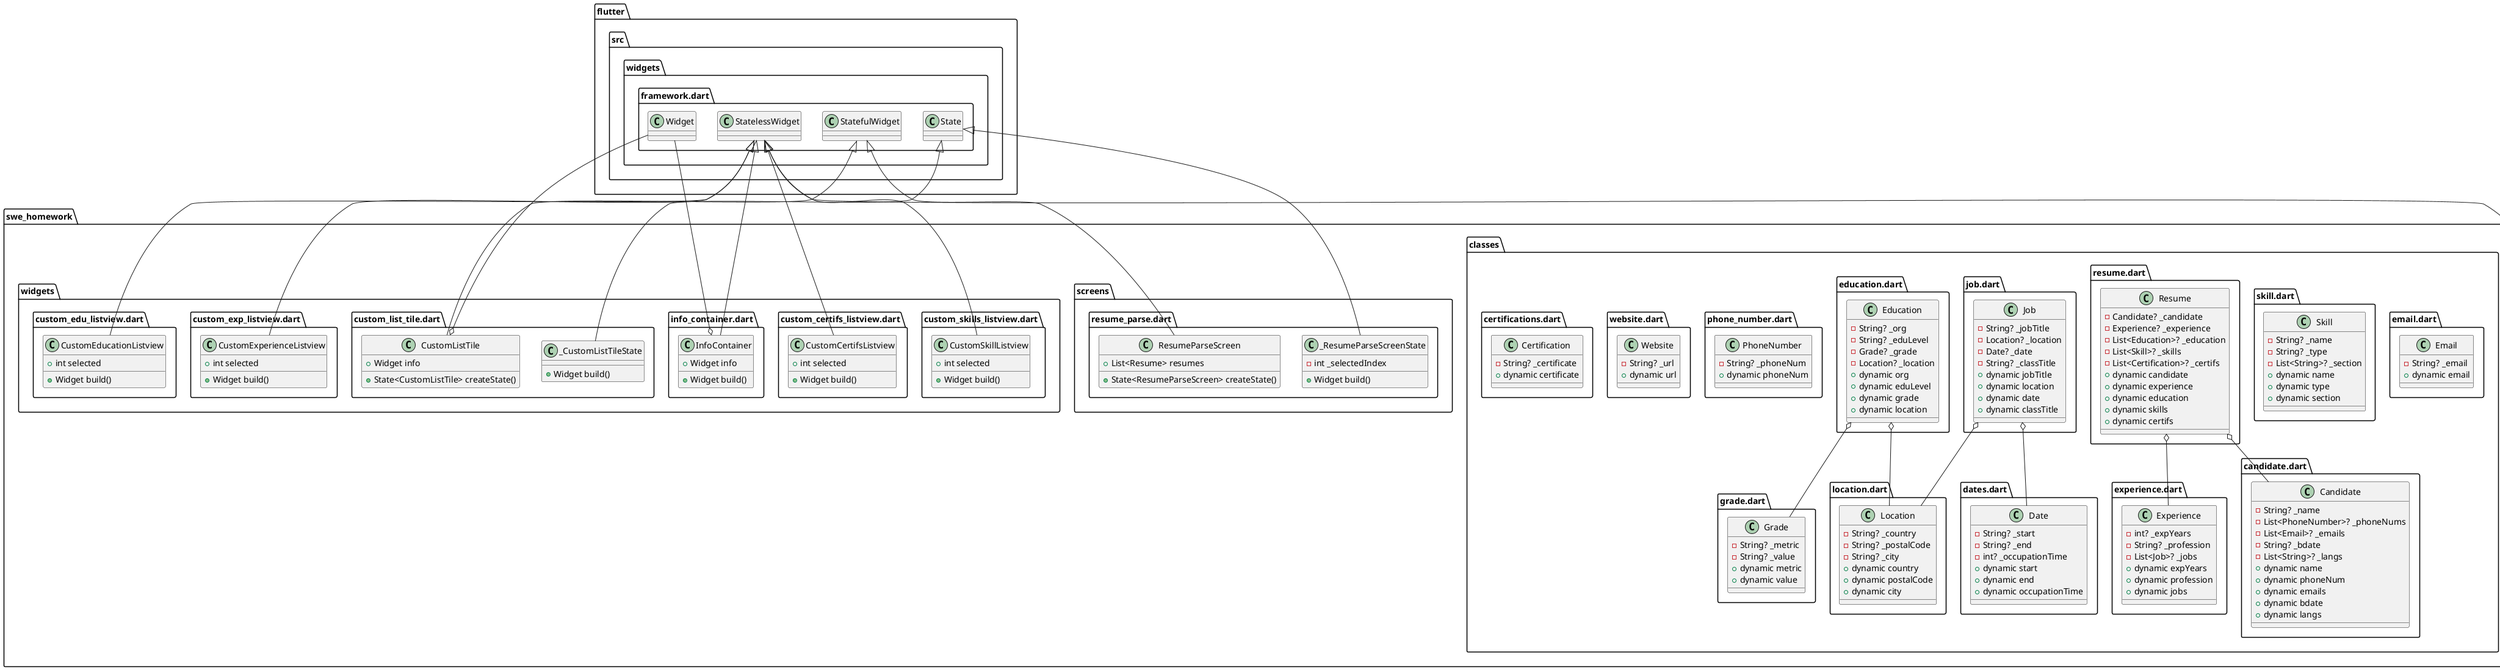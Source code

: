 @startuml classDiagram
set namespaceSeparator ::

class "swe_homework::misc::read_json.dart::Reader" {
  {static} +List<Resume> resumes
  {static} +Future<List<Resume>> read()
}

class "swe_homework::myapp.dart::MyApp" {
  +List<Resume> resumes
  +Widget build()
}

"flutter::src::widgets::framework.dart::StatelessWidget" <|-- "swe_homework::myapp.dart::MyApp"

class "swe_homework::classes::email.dart::Email" {
  -String? _email
  +dynamic email
}

class "swe_homework::classes::skill.dart::Skill" {
  -String? _name
  -String? _type
  -List<String>? _section
  +dynamic name
  +dynamic type
  +dynamic section
}

class "swe_homework::classes::resume.dart::Resume" {
  -Candidate? _candidate
  -Experience? _experience
  -List<Education>? _education
  -List<Skill>? _skills
  -List<Certification>? _certifs
  +dynamic candidate
  +dynamic experience
  +dynamic education
  +dynamic skills
  +dynamic certifs
}

"swe_homework::classes::resume.dart::Resume" o-- "swe_homework::classes::candidate.dart::Candidate"
"swe_homework::classes::resume.dart::Resume" o-- "swe_homework::classes::experience.dart::Experience"

class "swe_homework::classes::job.dart::Job" {
  -String? _jobTitle
  -Location? _location
  -Date? _date
  -String? _classTitle
  +dynamic jobTitle
  +dynamic location
  +dynamic date
  +dynamic classTitle
}

"swe_homework::classes::job.dart::Job" o-- "swe_homework::classes::location.dart::Location"
"swe_homework::classes::job.dart::Job" o-- "swe_homework::classes::dates.dart::Date"

class "swe_homework::classes::education.dart::Education" {
  -String? _org
  -String? _eduLevel
  -Grade? _grade
  -Location? _location
  +dynamic org
  +dynamic eduLevel
  +dynamic grade
  +dynamic location
}

"swe_homework::classes::education.dart::Education" o-- "swe_homework::classes::grade.dart::Grade"
"swe_homework::classes::education.dart::Education" o-- "swe_homework::classes::location.dart::Location"

class "swe_homework::classes::location.dart::Location" {
  -String? _country
  -String? _postalCode
  -String? _city
  +dynamic country
  +dynamic postalCode
  +dynamic city
}

class "swe_homework::classes::candidate.dart::Candidate" {
  -String? _name
  -List<PhoneNumber>? _phoneNums
  -List<Email>? _emails
  -String? _bdate
  -List<String>? _langs
  +dynamic name
  +dynamic phoneNum
  +dynamic emails
  +dynamic bdate
  +dynamic langs
}

class "swe_homework::classes::experience.dart::Experience" {
  -int? _expYears
  -String? _profession
  -List<Job>? _jobs
  +dynamic expYears
  +dynamic profession
  +dynamic jobs
}

class "swe_homework::classes::dates.dart::Date" {
  -String? _start
  -String? _end
  -int? _occupationTime
  +dynamic start
  +dynamic end
  +dynamic occupationTime
}

class "swe_homework::classes::phone_number.dart::PhoneNumber" {
  -String? _phoneNum
  +dynamic phoneNum
}

class "swe_homework::classes::website.dart::Website" {
  -String? _url
  +dynamic url
}

class "swe_homework::classes::certifications.dart::Certification" {
  -String? _certificate
  +dynamic certificate
}

class "swe_homework::classes::grade.dart::Grade" {
  -String? _metric
  -String? _value
  +dynamic metric
  +dynamic value
}

class "swe_homework::screens::resume_parse.dart::ResumeParseScreen" {
  +List<Resume> resumes
  +State<ResumeParseScreen> createState()
}

"flutter::src::widgets::framework.dart::StatefulWidget" <|-- "swe_homework::screens::resume_parse.dart::ResumeParseScreen"

class "swe_homework::screens::resume_parse.dart::_ResumeParseScreenState" {
  -int _selectedIndex
  +Widget build()
}

"flutter::src::widgets::framework.dart::State" <|-- "swe_homework::screens::resume_parse.dart::_ResumeParseScreenState"

class "swe_homework::widgets::custom_skills_listview.dart::CustomSkillListview" {
  +int selected
  +Widget build()
}

"flutter::src::widgets::framework.dart::StatelessWidget" <|-- "swe_homework::widgets::custom_skills_listview.dart::CustomSkillListview"

class "swe_homework::widgets::custom_certifs_listview.dart::CustomCertifsListview" {
  +int selected
  +Widget build()
}

"flutter::src::widgets::framework.dart::StatelessWidget" <|-- "swe_homework::widgets::custom_certifs_listview.dart::CustomCertifsListview"

class "swe_homework::widgets::info_container.dart::InfoContainer" {
  +Widget info
  +Widget build()
}

"swe_homework::widgets::info_container.dart::InfoContainer" o-- "flutter::src::widgets::framework.dart::Widget"
"flutter::src::widgets::framework.dart::StatelessWidget" <|-- "swe_homework::widgets::info_container.dart::InfoContainer"

class "swe_homework::widgets::custom_list_tile.dart::CustomListTile" {
  +Widget info
  +State<CustomListTile> createState()
}

"swe_homework::widgets::custom_list_tile.dart::CustomListTile" o-- "flutter::src::widgets::framework.dart::Widget"
"flutter::src::widgets::framework.dart::StatefulWidget" <|-- "swe_homework::widgets::custom_list_tile.dart::CustomListTile"

class "swe_homework::widgets::custom_list_tile.dart::_CustomListTileState" {
  +Widget build()
}

"flutter::src::widgets::framework.dart::State" <|-- "swe_homework::widgets::custom_list_tile.dart::_CustomListTileState"

class "swe_homework::widgets::custom_exp_listview.dart::CustomExperienceListview" {
  +int selected
  +Widget build()
}

"flutter::src::widgets::framework.dart::StatelessWidget" <|-- "swe_homework::widgets::custom_exp_listview.dart::CustomExperienceListview"

class "swe_homework::widgets::custom_edu_listview.dart::CustomEducationListview" {
  +int selected
  +Widget build()
}

"flutter::src::widgets::framework.dart::StatelessWidget" <|-- "swe_homework::widgets::custom_edu_listview.dart::CustomEducationListview"


@enduml